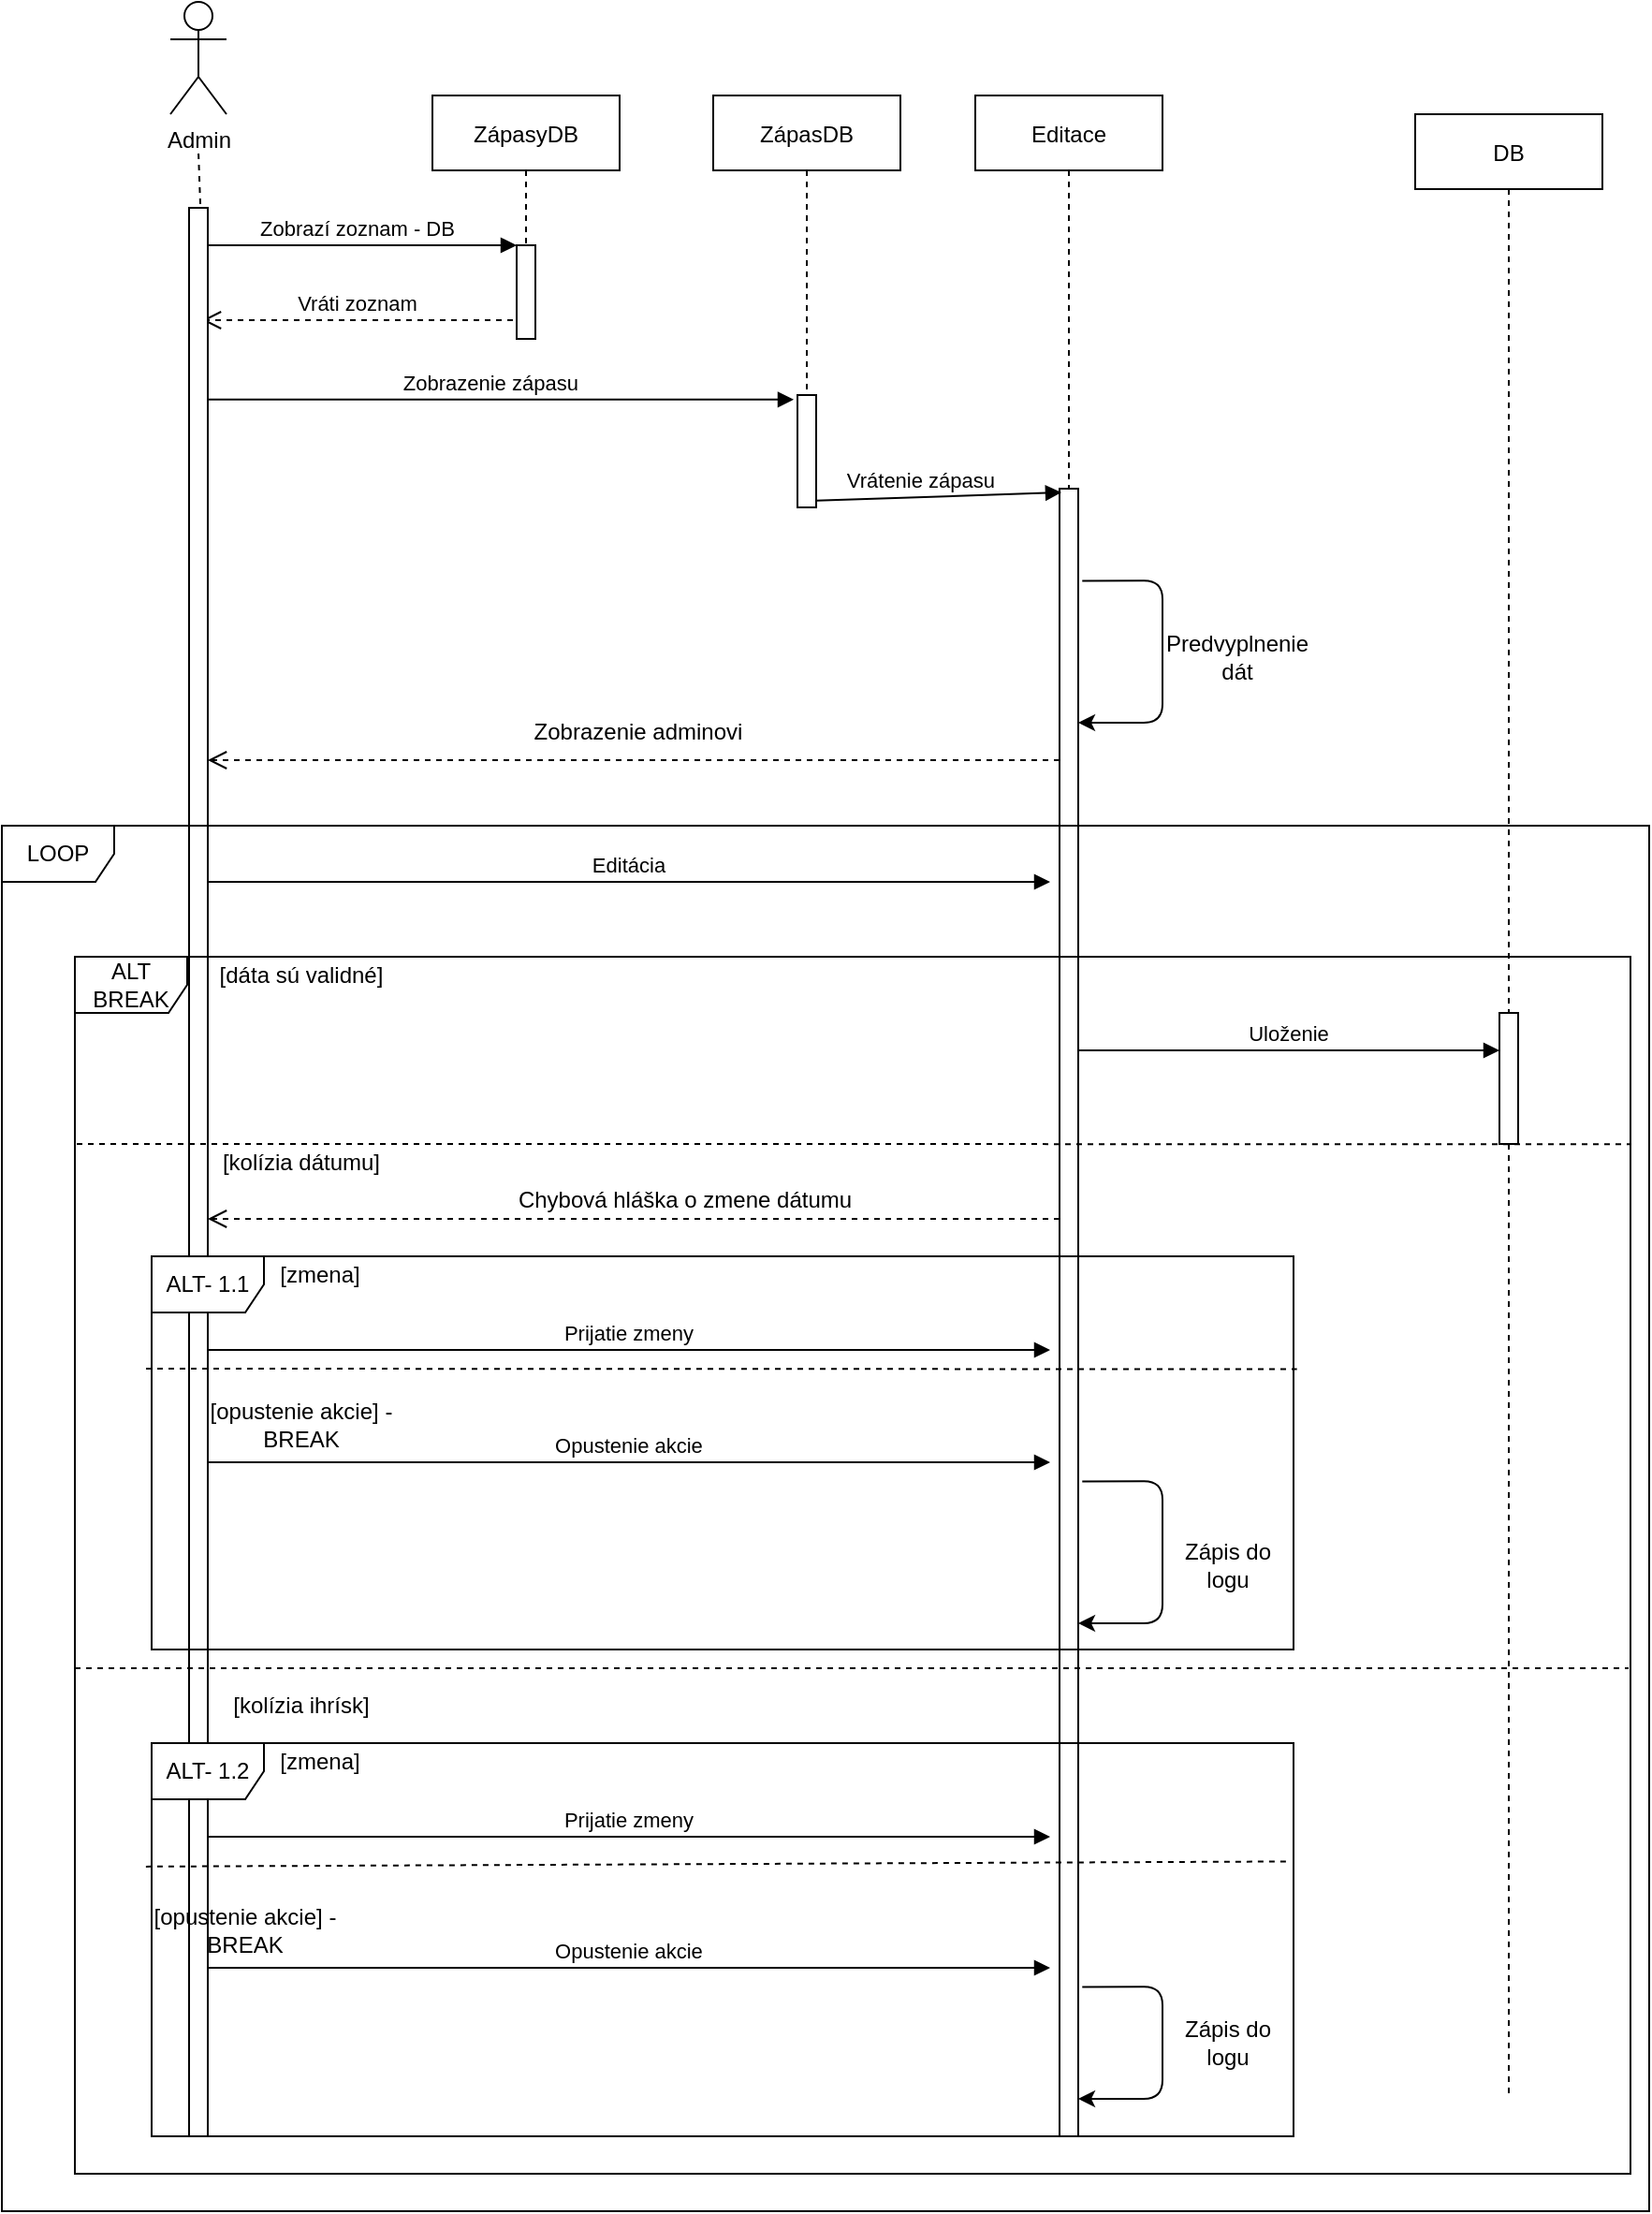 <mxfile version="14.0.1" type="device"><diagram id="kgpKYQtTHZ0yAKxKKP6v" name="Page-1"><mxGraphModel dx="760" dy="1134" grid="1" gridSize="10" guides="1" tooltips="1" connect="1" arrows="1" fold="1" page="1" pageScale="1" pageWidth="850" pageHeight="1100" math="0" shadow="0"><root><mxCell id="0"/><mxCell id="1" parent="0"/><mxCell id="3nuBFxr9cyL0pnOWT2aG-5" value="ZápasyDB" style="shape=umlLifeline;perimeter=lifelinePerimeter;container=1;collapsible=0;recursiveResize=0;rounded=0;shadow=0;strokeWidth=1;" parent="1" vertex="1"><mxGeometry x="300" y="80" width="100" height="130" as="geometry"/></mxCell><mxCell id="3nuBFxr9cyL0pnOWT2aG-6" value="" style="points=[];perimeter=orthogonalPerimeter;rounded=0;shadow=0;strokeWidth=1;" parent="3nuBFxr9cyL0pnOWT2aG-5" vertex="1"><mxGeometry x="45" y="80" width="10" height="50" as="geometry"/></mxCell><mxCell id="3nuBFxr9cyL0pnOWT2aG-7" value="Vráti zoznam" style="verticalAlign=bottom;endArrow=open;dashed=1;endSize=8;shadow=0;strokeWidth=1;" parent="1" edge="1"><mxGeometry relative="1" as="geometry"><mxPoint x="177" y="200" as="targetPoint"/><mxPoint x="343" y="200" as="sourcePoint"/><Array as="points"><mxPoint x="280" y="200"/></Array></mxGeometry></mxCell><mxCell id="3nuBFxr9cyL0pnOWT2aG-8" value="Zobrazí zoznam - DB" style="verticalAlign=bottom;endArrow=block;entryX=0;entryY=0;shadow=0;strokeWidth=1;" parent="1" target="3nuBFxr9cyL0pnOWT2aG-6" edge="1"><mxGeometry relative="1" as="geometry"><mxPoint x="175" y="160" as="sourcePoint"/></mxGeometry></mxCell><mxCell id="WHoH6Ti0_YJ518mVtbeu-1" value="ZápasDB" style="shape=umlLifeline;perimeter=lifelinePerimeter;container=1;collapsible=0;recursiveResize=0;rounded=0;shadow=0;strokeWidth=1;" parent="1" vertex="1"><mxGeometry x="450" y="80" width="100" height="220" as="geometry"/></mxCell><mxCell id="WHoH6Ti0_YJ518mVtbeu-2" value="" style="points=[];perimeter=orthogonalPerimeter;rounded=0;shadow=0;strokeWidth=1;" parent="WHoH6Ti0_YJ518mVtbeu-1" vertex="1"><mxGeometry x="45" y="160" width="10" height="60" as="geometry"/></mxCell><mxCell id="WHoH6Ti0_YJ518mVtbeu-3" value="DB" style="shape=umlLifeline;perimeter=lifelinePerimeter;container=1;collapsible=0;recursiveResize=0;rounded=0;shadow=0;strokeWidth=1;" parent="1" vertex="1"><mxGeometry x="825" y="90" width="100" height="1060" as="geometry"/></mxCell><mxCell id="WHoH6Ti0_YJ518mVtbeu-5" value="Zobrazenie zápasu" style="verticalAlign=bottom;endArrow=block;shadow=0;strokeWidth=1;entryX=-0.2;entryY=0.04;entryDx=0;entryDy=0;entryPerimeter=0;" parent="1" target="WHoH6Ti0_YJ518mVtbeu-2" edge="1"><mxGeometry relative="1" as="geometry"><mxPoint x="169.667" y="242.4" as="sourcePoint"/><mxPoint x="496" y="256" as="targetPoint"/></mxGeometry></mxCell><mxCell id="WHoH6Ti0_YJ518mVtbeu-7" value="Editace" style="shape=umlLifeline;perimeter=lifelinePerimeter;container=1;collapsible=0;recursiveResize=0;rounded=0;shadow=0;strokeWidth=1;" parent="1" vertex="1"><mxGeometry x="590" y="80" width="100" height="1090" as="geometry"/></mxCell><mxCell id="WHoH6Ti0_YJ518mVtbeu-8" value="" style="points=[];perimeter=orthogonalPerimeter;rounded=0;shadow=0;strokeWidth=1;" parent="WHoH6Ti0_YJ518mVtbeu-7" vertex="1"><mxGeometry x="45" y="210" width="10" height="880" as="geometry"/></mxCell><mxCell id="WHoH6Ti0_YJ518mVtbeu-13" value="" style="endArrow=classic;html=1;exitX=1.214;exitY=0.056;exitDx=0;exitDy=0;exitPerimeter=0;" parent="WHoH6Ti0_YJ518mVtbeu-7" source="WHoH6Ti0_YJ518mVtbeu-8" target="WHoH6Ti0_YJ518mVtbeu-8" edge="1"><mxGeometry width="50" height="50" relative="1" as="geometry"><mxPoint x="60" y="220" as="sourcePoint"/><mxPoint x="110" y="280" as="targetPoint"/><Array as="points"><mxPoint x="100" y="259"/><mxPoint x="100" y="335"/></Array></mxGeometry></mxCell><mxCell id="WHoH6Ti0_YJ518mVtbeu-11" value="Vrátenie zápasu" style="verticalAlign=bottom;endArrow=block;shadow=0;strokeWidth=1;exitX=1;exitY=0.94;exitDx=0;exitDy=0;exitPerimeter=0;" parent="1" source="WHoH6Ti0_YJ518mVtbeu-2" edge="1"><mxGeometry x="-0.145" relative="1" as="geometry"><mxPoint x="507" y="270" as="sourcePoint"/><mxPoint x="636" y="292" as="targetPoint"/><Array as="points"/><mxPoint as="offset"/></mxGeometry></mxCell><mxCell id="WHoH6Ti0_YJ518mVtbeu-15" value="Predvyplnenie dát" style="text;html=1;strokeColor=none;fillColor=none;align=center;verticalAlign=middle;whiteSpace=wrap;rounded=0;" parent="1" vertex="1"><mxGeometry x="710" y="370" width="40" height="20" as="geometry"/></mxCell><mxCell id="WHoH6Ti0_YJ518mVtbeu-19" value="" style="verticalAlign=bottom;endArrow=open;dashed=1;endSize=8;shadow=0;strokeWidth=1;" parent="1" source="WHoH6Ti0_YJ518mVtbeu-8" target="WHoH6Ti0_YJ518mVtbeu-23" edge="1"><mxGeometry x="-0.964" y="270" relative="1" as="geometry"><mxPoint x="190" y="427" as="targetPoint"/><mxPoint x="630" y="427" as="sourcePoint"/><Array as="points"><mxPoint x="480" y="435"/></Array><mxPoint as="offset"/></mxGeometry></mxCell><mxCell id="WHoH6Ti0_YJ518mVtbeu-20" value="Zobrazenie adminovi" style="text;html=1;strokeColor=none;fillColor=none;align=center;verticalAlign=middle;whiteSpace=wrap;rounded=0;" parent="1" vertex="1"><mxGeometry x="350" y="410" width="120" height="20" as="geometry"/></mxCell><mxCell id="WHoH6Ti0_YJ518mVtbeu-21" value="Admin" style="shape=umlActor;verticalLabelPosition=bottom;verticalAlign=top;html=1;outlineConnect=0;" parent="1" vertex="1"><mxGeometry x="160" y="30" width="30" height="60" as="geometry"/></mxCell><mxCell id="WHoH6Ti0_YJ518mVtbeu-23" value="" style="points=[];perimeter=orthogonalPerimeter;rounded=0;shadow=0;strokeWidth=1;" parent="1" vertex="1"><mxGeometry x="170" y="140" width="10" height="1030" as="geometry"/></mxCell><mxCell id="WHoH6Ti0_YJ518mVtbeu-29" value="" style="endArrow=none;dashed=1;html=1;" parent="1" edge="1"><mxGeometry width="50" height="50" relative="1" as="geometry"><mxPoint x="176" y="138" as="sourcePoint"/><mxPoint x="175" y="110" as="targetPoint"/></mxGeometry></mxCell><mxCell id="WHoH6Ti0_YJ518mVtbeu-31" value="Editácia" style="verticalAlign=bottom;endArrow=block;shadow=0;strokeWidth=1;" parent="1" edge="1"><mxGeometry relative="1" as="geometry"><mxPoint x="179.997" y="500.0" as="sourcePoint"/><mxPoint x="630" y="500" as="targetPoint"/></mxGeometry></mxCell><mxCell id="OKWJW4vTVZEw48BdGPOo-30" value="" style="points=[];perimeter=orthogonalPerimeter;rounded=0;shadow=0;strokeWidth=1;" vertex="1" parent="1"><mxGeometry x="870" y="570" width="10" height="70" as="geometry"/></mxCell><mxCell id="OKWJW4vTVZEw48BdGPOo-31" value="ALT&lt;br&gt;BREAK" style="shape=umlFrame;whiteSpace=wrap;html=1;" vertex="1" parent="1"><mxGeometry x="109" y="540" width="831" height="650" as="geometry"/></mxCell><mxCell id="OKWJW4vTVZEw48BdGPOo-33" value="" style="endArrow=none;dashed=1;html=1;entryX=1;entryY=0.154;entryDx=0;entryDy=0;entryPerimeter=0;" edge="1" parent="1" target="OKWJW4vTVZEw48BdGPOo-31"><mxGeometry width="50" height="50" relative="1" as="geometry"><mxPoint x="110" y="640" as="sourcePoint"/><mxPoint x="360" y="700" as="targetPoint"/></mxGeometry></mxCell><mxCell id="OKWJW4vTVZEw48BdGPOo-34" value="[dáta sú validné]" style="text;html=1;strokeColor=none;fillColor=none;align=center;verticalAlign=middle;whiteSpace=wrap;rounded=0;" vertex="1" parent="1"><mxGeometry x="170" y="540" width="120" height="20" as="geometry"/></mxCell><mxCell id="OKWJW4vTVZEw48BdGPOo-35" value="Uloženie" style="verticalAlign=bottom;endArrow=block;shadow=0;strokeWidth=1;" edge="1" parent="1"><mxGeometry relative="1" as="geometry"><mxPoint x="644.997" y="590" as="sourcePoint"/><mxPoint x="870" y="590" as="targetPoint"/></mxGeometry></mxCell><mxCell id="OKWJW4vTVZEw48BdGPOo-37" value="[kolízia dátumu]" style="text;html=1;strokeColor=none;fillColor=none;align=center;verticalAlign=middle;whiteSpace=wrap;rounded=0;" vertex="1" parent="1"><mxGeometry x="170" y="640" width="120" height="20" as="geometry"/></mxCell><mxCell id="OKWJW4vTVZEw48BdGPOo-38" value="LOOP" style="shape=umlFrame;whiteSpace=wrap;html=1;" vertex="1" parent="1"><mxGeometry x="70" y="470" width="880" height="740" as="geometry"/></mxCell><mxCell id="OKWJW4vTVZEw48BdGPOo-39" value="" style="verticalAlign=bottom;endArrow=open;dashed=1;endSize=8;shadow=0;strokeWidth=1;" edge="1" parent="1"><mxGeometry x="-0.964" y="270" relative="1" as="geometry"><mxPoint x="180.0" y="680" as="targetPoint"/><mxPoint x="635" y="680" as="sourcePoint"/><Array as="points"><mxPoint x="480" y="680"/></Array><mxPoint as="offset"/></mxGeometry></mxCell><mxCell id="OKWJW4vTVZEw48BdGPOo-40" value="Chybová hláška o zmene dátumu" style="text;html=1;strokeColor=none;fillColor=none;align=center;verticalAlign=middle;whiteSpace=wrap;rounded=0;" vertex="1" parent="1"><mxGeometry x="340" y="660" width="190" height="20" as="geometry"/></mxCell><mxCell id="OKWJW4vTVZEw48BdGPOo-41" value="ALT- 1.1" style="shape=umlFrame;whiteSpace=wrap;html=1;" vertex="1" parent="1"><mxGeometry x="150" y="700" width="610" height="210" as="geometry"/></mxCell><mxCell id="OKWJW4vTVZEw48BdGPOo-42" value="" style="endArrow=none;dashed=1;html=1;entryX=1.003;entryY=0.287;entryDx=0;entryDy=0;entryPerimeter=0;" edge="1" parent="1" target="OKWJW4vTVZEw48BdGPOo-41"><mxGeometry width="50" height="50" relative="1" as="geometry"><mxPoint x="147" y="760" as="sourcePoint"/><mxPoint x="470" y="820" as="targetPoint"/></mxGeometry></mxCell><mxCell id="OKWJW4vTVZEw48BdGPOo-43" value="[zmena]" style="text;html=1;strokeColor=none;fillColor=none;align=center;verticalAlign=middle;whiteSpace=wrap;rounded=0;" vertex="1" parent="1"><mxGeometry x="200" y="700" width="80" height="20" as="geometry"/></mxCell><mxCell id="OKWJW4vTVZEw48BdGPOo-44" value="[opustenie akcie] - BREAK" style="text;html=1;strokeColor=none;fillColor=none;align=center;verticalAlign=middle;whiteSpace=wrap;rounded=0;" vertex="1" parent="1"><mxGeometry x="170" y="780" width="120" height="20" as="geometry"/></mxCell><mxCell id="OKWJW4vTVZEw48BdGPOo-46" value="Prijatie zmeny" style="verticalAlign=bottom;endArrow=block;shadow=0;strokeWidth=1;" edge="1" parent="1"><mxGeometry relative="1" as="geometry"><mxPoint x="179.997" y="750" as="sourcePoint"/><mxPoint x="630" y="750" as="targetPoint"/></mxGeometry></mxCell><mxCell id="OKWJW4vTVZEw48BdGPOo-47" value="Opustenie akcie" style="verticalAlign=bottom;endArrow=block;shadow=0;strokeWidth=1;" edge="1" parent="1"><mxGeometry relative="1" as="geometry"><mxPoint x="179.997" y="810" as="sourcePoint"/><mxPoint x="630" y="810" as="targetPoint"/><Array as="points"/></mxGeometry></mxCell><mxCell id="OKWJW4vTVZEw48BdGPOo-50" value="" style="endArrow=none;dashed=1;html=1;" edge="1" parent="1"><mxGeometry width="50" height="50" relative="1" as="geometry"><mxPoint x="109" y="920" as="sourcePoint"/><mxPoint x="939" y="920" as="targetPoint"/></mxGeometry></mxCell><mxCell id="OKWJW4vTVZEw48BdGPOo-51" value="[kolízia ihrísk]" style="text;html=1;strokeColor=none;fillColor=none;align=center;verticalAlign=middle;whiteSpace=wrap;rounded=0;" vertex="1" parent="1"><mxGeometry x="170" y="930" width="120" height="20" as="geometry"/></mxCell><mxCell id="OKWJW4vTVZEw48BdGPOo-54" value="ALT- 1.2" style="shape=umlFrame;whiteSpace=wrap;html=1;" vertex="1" parent="1"><mxGeometry x="150" y="960" width="610" height="210" as="geometry"/></mxCell><mxCell id="OKWJW4vTVZEw48BdGPOo-55" value="" style="endArrow=none;dashed=1;html=1;exitX=-0.005;exitY=0.314;exitDx=0;exitDy=0;exitPerimeter=0;entryX=0.997;entryY=0.301;entryDx=0;entryDy=0;entryPerimeter=0;" edge="1" parent="1" source="OKWJW4vTVZEw48BdGPOo-54" target="OKWJW4vTVZEw48BdGPOo-54"><mxGeometry width="50" height="50" relative="1" as="geometry"><mxPoint x="420" y="1130" as="sourcePoint"/><mxPoint x="470" y="1080" as="targetPoint"/></mxGeometry></mxCell><mxCell id="OKWJW4vTVZEw48BdGPOo-56" value="[zmena]" style="text;html=1;strokeColor=none;fillColor=none;align=center;verticalAlign=middle;whiteSpace=wrap;rounded=0;" vertex="1" parent="1"><mxGeometry x="200" y="960" width="80" height="20" as="geometry"/></mxCell><mxCell id="OKWJW4vTVZEw48BdGPOo-57" value="[opustenie akcie] - BREAK" style="text;html=1;strokeColor=none;fillColor=none;align=center;verticalAlign=middle;whiteSpace=wrap;rounded=0;" vertex="1" parent="1"><mxGeometry x="140" y="1050" width="120" height="20" as="geometry"/></mxCell><mxCell id="OKWJW4vTVZEw48BdGPOo-58" value="Prijatie zmeny" style="verticalAlign=bottom;endArrow=block;shadow=0;strokeWidth=1;" edge="1" parent="1"><mxGeometry relative="1" as="geometry"><mxPoint x="179.997" y="1010" as="sourcePoint"/><mxPoint x="630" y="1010" as="targetPoint"/></mxGeometry></mxCell><mxCell id="OKWJW4vTVZEw48BdGPOo-59" value="Opustenie akcie" style="verticalAlign=bottom;endArrow=block;shadow=0;strokeWidth=1;" edge="1" parent="1"><mxGeometry relative="1" as="geometry"><mxPoint x="179.997" y="1080" as="sourcePoint"/><mxPoint x="630" y="1080" as="targetPoint"/><Array as="points"/></mxGeometry></mxCell><mxCell id="OKWJW4vTVZEw48BdGPOo-62" value="" style="endArrow=classic;html=1;exitX=1.214;exitY=0.056;exitDx=0;exitDy=0;exitPerimeter=0;" edge="1" parent="1"><mxGeometry width="50" height="50" relative="1" as="geometry"><mxPoint x="647.14" y="820.28" as="sourcePoint"/><mxPoint x="645" y="896" as="targetPoint"/><Array as="points"><mxPoint x="690" y="820"/><mxPoint x="690" y="896"/></Array></mxGeometry></mxCell><mxCell id="OKWJW4vTVZEw48BdGPOo-63" value="" style="endArrow=classic;html=1;exitX=1.214;exitY=0.056;exitDx=0;exitDy=0;exitPerimeter=0;" edge="1" parent="1"><mxGeometry width="50" height="50" relative="1" as="geometry"><mxPoint x="647.14" y="1090.28" as="sourcePoint"/><mxPoint x="645" y="1150" as="targetPoint"/><Array as="points"><mxPoint x="690" y="1090"/><mxPoint x="690" y="1150"/></Array></mxGeometry></mxCell><mxCell id="OKWJW4vTVZEw48BdGPOo-64" value="Zápis do logu" style="text;html=1;strokeColor=none;fillColor=none;align=center;verticalAlign=middle;whiteSpace=wrap;rounded=0;" vertex="1" parent="1"><mxGeometry x="700" y="855" width="50" height="20" as="geometry"/></mxCell><mxCell id="OKWJW4vTVZEw48BdGPOo-65" value="Zápis do logu" style="text;html=1;strokeColor=none;fillColor=none;align=center;verticalAlign=middle;whiteSpace=wrap;rounded=0;" vertex="1" parent="1"><mxGeometry x="700" y="1110" width="50" height="20" as="geometry"/></mxCell></root></mxGraphModel></diagram></mxfile>